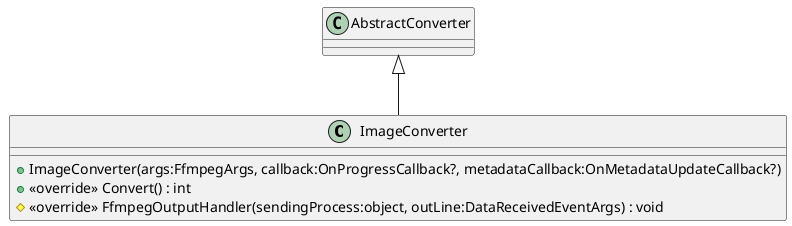 @startuml
class ImageConverter {
    + ImageConverter(args:FfmpegArgs, callback:OnProgressCallback?, metadataCallback:OnMetadataUpdateCallback?)
    + <<override>> Convert() : int
    # <<override>> FfmpegOutputHandler(sendingProcess:object, outLine:DataReceivedEventArgs) : void
}
AbstractConverter <|-- ImageConverter
@enduml
